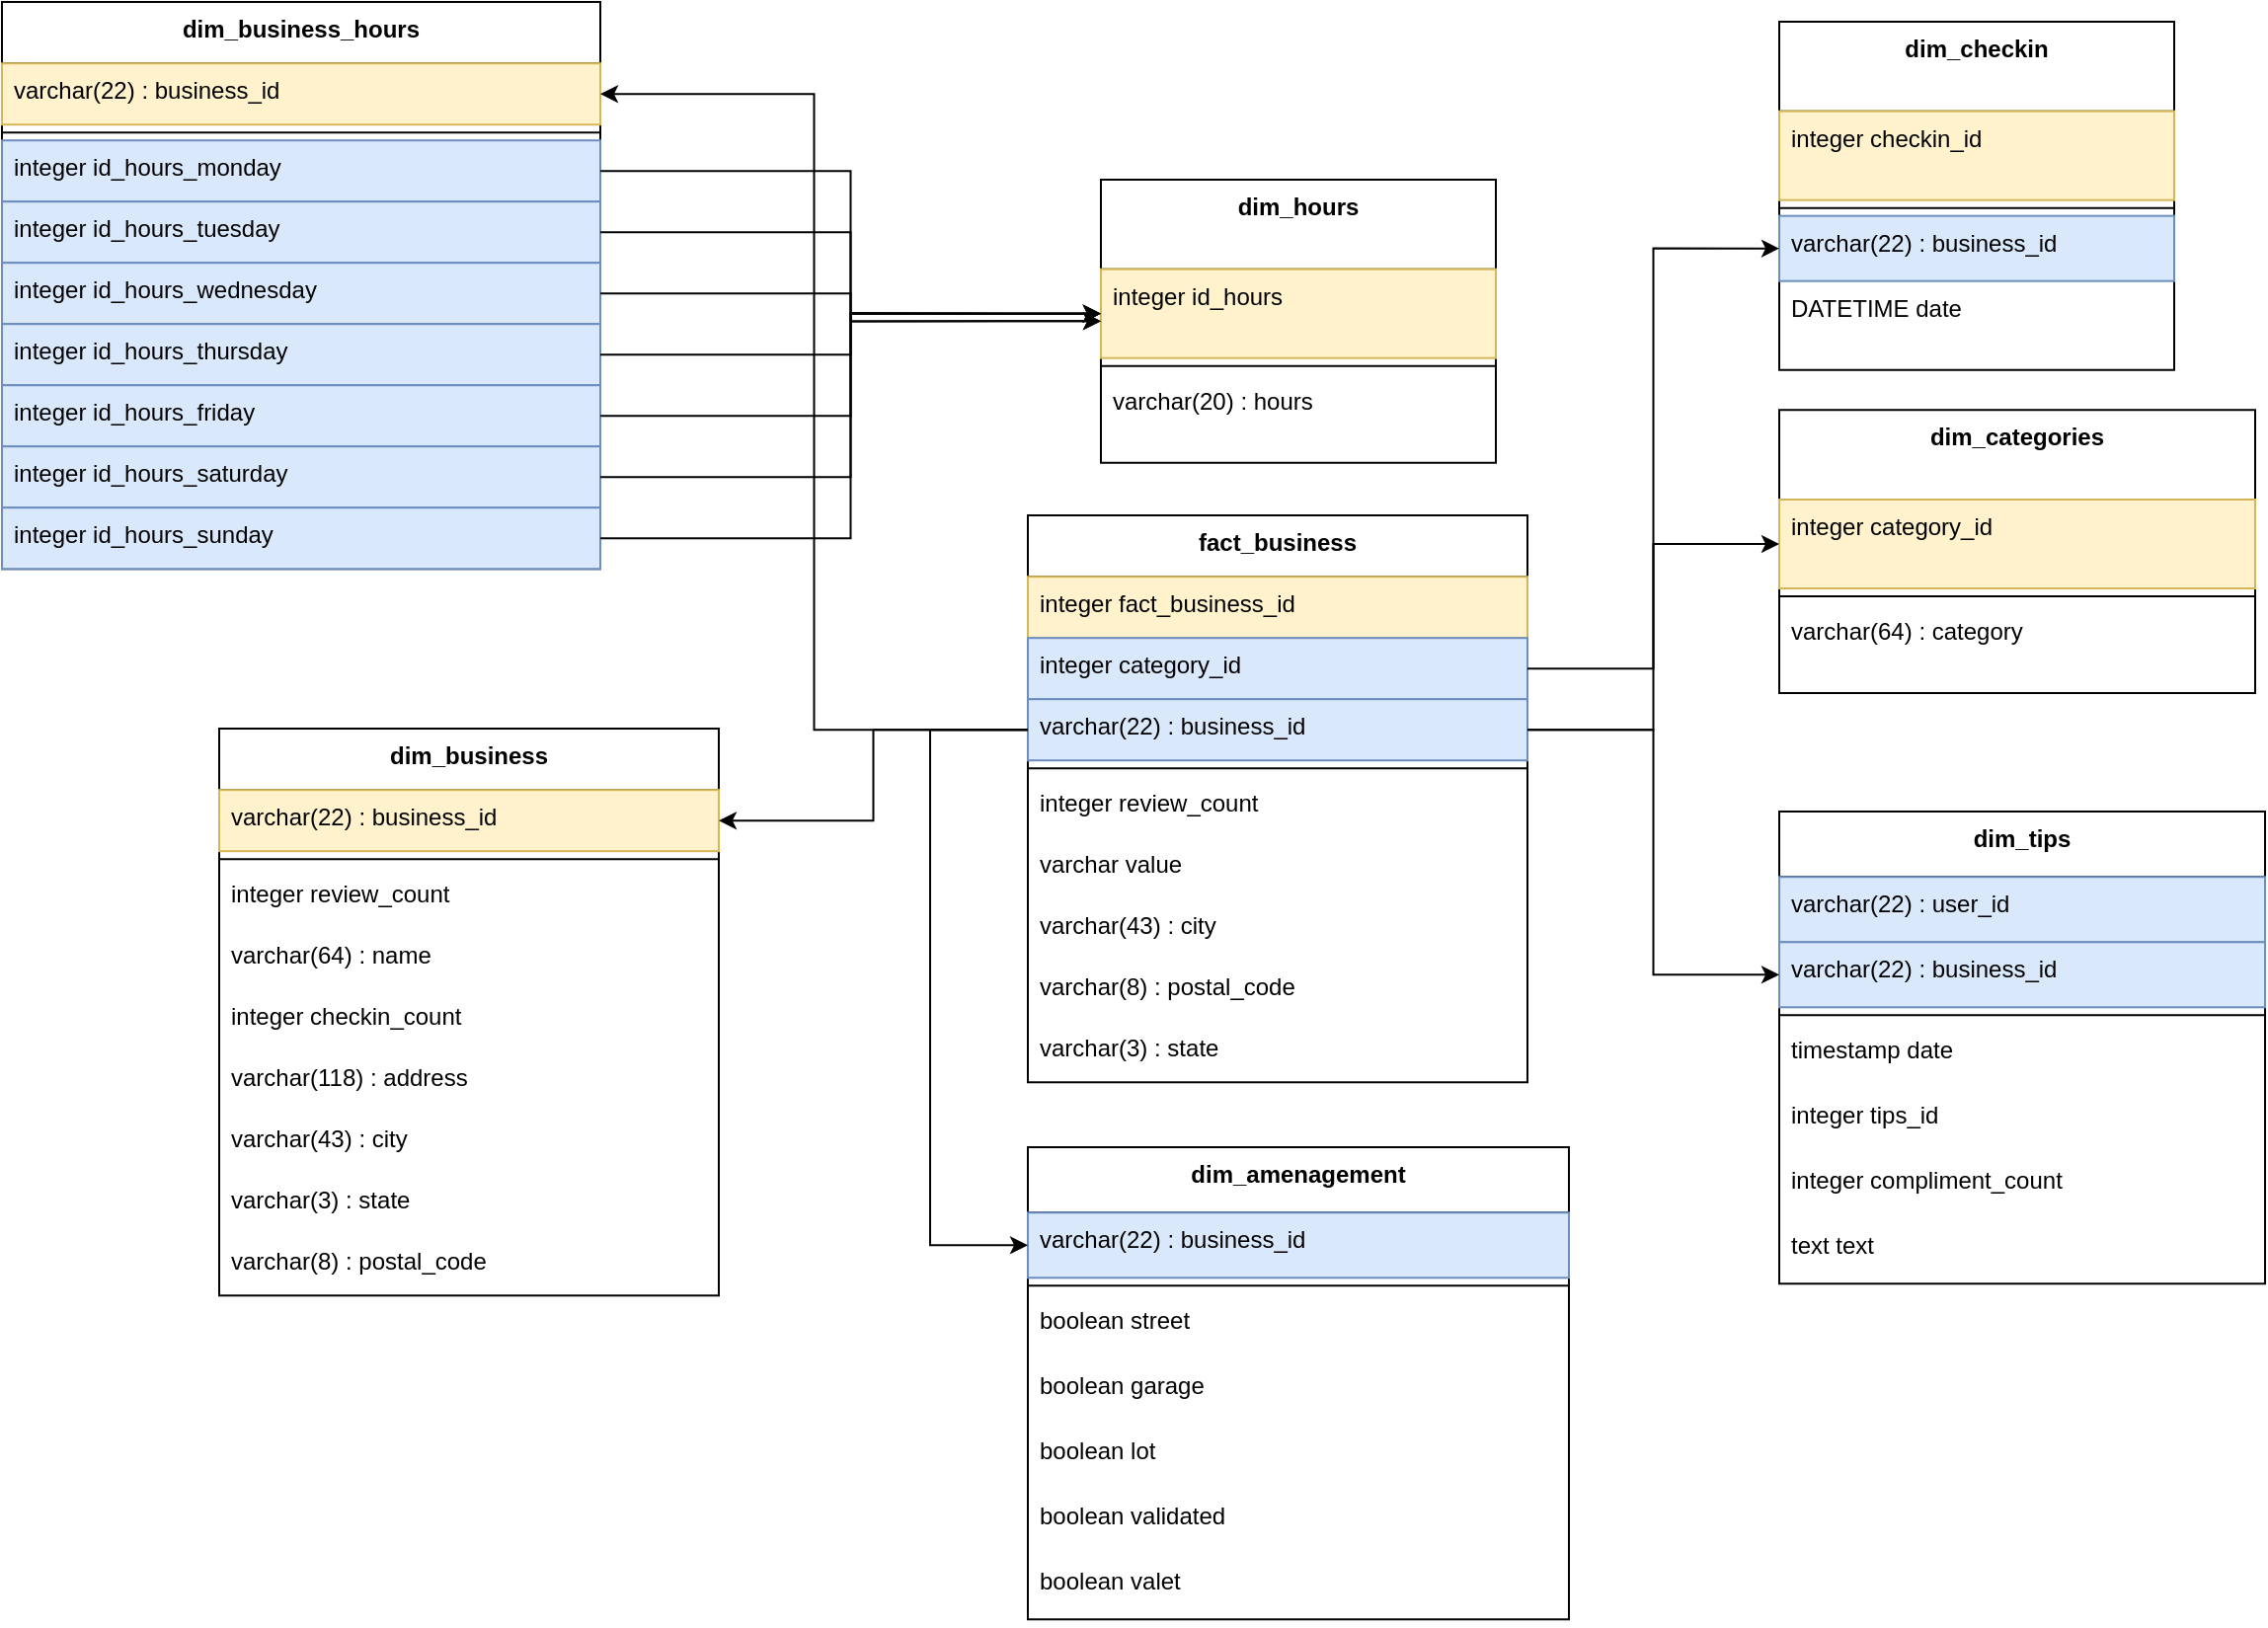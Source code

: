 <mxfile version="26.0.9">
  <diagram name="Page-1" id="iG6WOWYImpYf0nI91Xp_">
    <mxGraphModel dx="1238" dy="1689" grid="1" gridSize="10" guides="1" tooltips="1" connect="1" arrows="1" fold="1" page="0" pageScale="1" pageWidth="827" pageHeight="1169" math="0" shadow="0">
      <root>
        <mxCell id="0" />
        <mxCell id="1" parent="0" />
        <mxCell id="nSatROSDqOA8HZIKP9BX-1" value="dim_amenagement" style="swimlane;fontStyle=1;align=center;verticalAlign=top;childLayout=stackLayout;horizontal=1;startSize=33.143;horizontalStack=0;resizeParent=1;resizeParentMax=0;resizeLast=0;collapsible=0;marginBottom=0;" parent="1" vertex="1">
          <mxGeometry x="1029.5" y="40" width="274" height="239.143" as="geometry" />
        </mxCell>
        <mxCell id="nSatROSDqOA8HZIKP9BX-8" value="varchar(22) : business_id" style="text;strokeColor=#6c8ebf;fillColor=#dae8fc;align=left;verticalAlign=top;spacingLeft=4;spacingRight=4;overflow=hidden;rotatable=0;points=[[0,0.5],[1,0.5]];portConstraint=eastwest;" parent="nSatROSDqOA8HZIKP9BX-1" vertex="1">
          <mxGeometry y="33.143" width="274" height="33" as="geometry" />
        </mxCell>
        <mxCell id="nSatROSDqOA8HZIKP9BX-7" style="line;strokeWidth=1;fillColor=none;align=left;verticalAlign=middle;spacingTop=-1;spacingLeft=3;spacingRight=3;rotatable=0;labelPosition=right;points=[];portConstraint=eastwest;strokeColor=inherit;" parent="nSatROSDqOA8HZIKP9BX-1" vertex="1">
          <mxGeometry y="66.143" width="274" height="8" as="geometry" />
        </mxCell>
        <mxCell id="nSatROSDqOA8HZIKP9BX-3" value="boolean street" style="text;strokeColor=none;fillColor=none;align=left;verticalAlign=top;spacingLeft=4;spacingRight=4;overflow=hidden;rotatable=0;points=[[0,0.5],[1,0.5]];portConstraint=eastwest;" parent="nSatROSDqOA8HZIKP9BX-1" vertex="1">
          <mxGeometry y="74.143" width="274" height="33" as="geometry" />
        </mxCell>
        <mxCell id="nSatROSDqOA8HZIKP9BX-2" value="boolean garage" style="text;strokeColor=none;fillColor=none;align=left;verticalAlign=top;spacingLeft=4;spacingRight=4;overflow=hidden;rotatable=0;points=[[0,0.5],[1,0.5]];portConstraint=eastwest;" parent="nSatROSDqOA8HZIKP9BX-1" vertex="1">
          <mxGeometry y="107.143" width="274" height="33" as="geometry" />
        </mxCell>
        <mxCell id="nSatROSDqOA8HZIKP9BX-5" value="boolean lot" style="text;strokeColor=none;fillColor=none;align=left;verticalAlign=top;spacingLeft=4;spacingRight=4;overflow=hidden;rotatable=0;points=[[0,0.5],[1,0.5]];portConstraint=eastwest;" parent="nSatROSDqOA8HZIKP9BX-1" vertex="1">
          <mxGeometry y="140.143" width="274" height="33" as="geometry" />
        </mxCell>
        <mxCell id="nSatROSDqOA8HZIKP9BX-4" value="boolean validated" style="text;strokeColor=none;fillColor=none;align=left;verticalAlign=top;spacingLeft=4;spacingRight=4;overflow=hidden;rotatable=0;points=[[0,0.5],[1,0.5]];portConstraint=eastwest;" parent="nSatROSDqOA8HZIKP9BX-1" vertex="1">
          <mxGeometry y="173.143" width="274" height="33" as="geometry" />
        </mxCell>
        <mxCell id="nSatROSDqOA8HZIKP9BX-6" value="boolean valet" style="text;strokeColor=none;fillColor=none;align=left;verticalAlign=top;spacingLeft=4;spacingRight=4;overflow=hidden;rotatable=0;points=[[0,0.5],[1,0.5]];portConstraint=eastwest;" parent="nSatROSDqOA8HZIKP9BX-1" vertex="1">
          <mxGeometry y="206.143" width="274" height="33" as="geometry" />
        </mxCell>
        <mxCell id="nSatROSDqOA8HZIKP9BX-9" value="dim_business" style="swimlane;fontStyle=1;align=center;verticalAlign=top;childLayout=stackLayout;horizontal=1;startSize=31.111;horizontalStack=0;resizeParent=1;resizeParentMax=0;resizeLast=0;collapsible=0;marginBottom=0;" parent="1" vertex="1">
          <mxGeometry x="620" y="-172.03" width="253" height="287.111" as="geometry" />
        </mxCell>
        <mxCell id="nSatROSDqOA8HZIKP9BX-18" value="varchar(22) : business_id" style="text;strokeColor=#d6b656;fillColor=#fff2cc;align=left;verticalAlign=top;spacingLeft=4;spacingRight=4;overflow=hidden;rotatable=0;points=[[0,0.5],[1,0.5]];portConstraint=eastwest;" parent="nSatROSDqOA8HZIKP9BX-9" vertex="1">
          <mxGeometry y="31.111" width="253" height="31" as="geometry" />
        </mxCell>
        <mxCell id="nSatROSDqOA8HZIKP9BX-12" style="line;strokeWidth=1;fillColor=none;align=left;verticalAlign=middle;spacingTop=-1;spacingLeft=3;spacingRight=3;rotatable=0;labelPosition=right;points=[];portConstraint=eastwest;strokeColor=inherit;" parent="nSatROSDqOA8HZIKP9BX-9" vertex="1">
          <mxGeometry y="62.111" width="253" height="8" as="geometry" />
        </mxCell>
        <mxCell id="nSatROSDqOA8HZIKP9BX-10" value="integer review_count" style="text;strokeColor=none;fillColor=none;align=left;verticalAlign=top;spacingLeft=4;spacingRight=4;overflow=hidden;rotatable=0;points=[[0,0.5],[1,0.5]];portConstraint=eastwest;" parent="nSatROSDqOA8HZIKP9BX-9" vertex="1">
          <mxGeometry y="70.111" width="253" height="31" as="geometry" />
        </mxCell>
        <mxCell id="nSatROSDqOA8HZIKP9BX-13" value="varchar(64) : name" style="text;strokeColor=none;fillColor=none;align=left;verticalAlign=top;spacingLeft=4;spacingRight=4;overflow=hidden;rotatable=0;points=[[0,0.5],[1,0.5]];portConstraint=eastwest;" parent="nSatROSDqOA8HZIKP9BX-9" vertex="1">
          <mxGeometry y="101.111" width="253" height="31" as="geometry" />
        </mxCell>
        <mxCell id="nSatROSDqOA8HZIKP9BX-11" value="integer checkin_count" style="text;strokeColor=none;fillColor=none;align=left;verticalAlign=top;spacingLeft=4;spacingRight=4;overflow=hidden;rotatable=0;points=[[0,0.5],[1,0.5]];portConstraint=eastwest;" parent="nSatROSDqOA8HZIKP9BX-9" vertex="1">
          <mxGeometry y="132.111" width="253" height="31" as="geometry" />
        </mxCell>
        <mxCell id="nSatROSDqOA8HZIKP9BX-14" value="varchar(118) : address" style="text;strokeColor=none;fillColor=none;align=left;verticalAlign=top;spacingLeft=4;spacingRight=4;overflow=hidden;rotatable=0;points=[[0,0.5],[1,0.5]];portConstraint=eastwest;" parent="nSatROSDqOA8HZIKP9BX-9" vertex="1">
          <mxGeometry y="163.111" width="253" height="31" as="geometry" />
        </mxCell>
        <mxCell id="nSatROSDqOA8HZIKP9BX-15" value="varchar(43) : city" style="text;strokeColor=none;fillColor=none;align=left;verticalAlign=top;spacingLeft=4;spacingRight=4;overflow=hidden;rotatable=0;points=[[0,0.5],[1,0.5]];portConstraint=eastwest;" parent="nSatROSDqOA8HZIKP9BX-9" vertex="1">
          <mxGeometry y="194.111" width="253" height="31" as="geometry" />
        </mxCell>
        <mxCell id="nSatROSDqOA8HZIKP9BX-16" value="varchar(3) : state" style="text;strokeColor=none;fillColor=none;align=left;verticalAlign=top;spacingLeft=4;spacingRight=4;overflow=hidden;rotatable=0;points=[[0,0.5],[1,0.5]];portConstraint=eastwest;" parent="nSatROSDqOA8HZIKP9BX-9" vertex="1">
          <mxGeometry y="225.111" width="253" height="31" as="geometry" />
        </mxCell>
        <mxCell id="nSatROSDqOA8HZIKP9BX-17" value="varchar(8) : postal_code" style="text;strokeColor=none;fillColor=none;align=left;verticalAlign=top;spacingLeft=4;spacingRight=4;overflow=hidden;rotatable=0;points=[[0,0.5],[1,0.5]];portConstraint=eastwest;" parent="nSatROSDqOA8HZIKP9BX-9" vertex="1">
          <mxGeometry y="256.111" width="253" height="31" as="geometry" />
        </mxCell>
        <mxCell id="nSatROSDqOA8HZIKP9BX-19" value="dim_business_hours" style="swimlane;fontStyle=1;align=center;verticalAlign=top;childLayout=stackLayout;horizontal=1;startSize=31.111;horizontalStack=0;resizeParent=1;resizeParentMax=0;resizeLast=0;collapsible=0;marginBottom=0;" parent="1" vertex="1">
          <mxGeometry x="510" y="-540" width="303" height="287.111" as="geometry" />
        </mxCell>
        <mxCell id="nSatROSDqOA8HZIKP9BX-28" value="varchar(22) : business_id" style="text;strokeColor=#d6b656;fillColor=#fff2cc;align=left;verticalAlign=top;spacingLeft=4;spacingRight=4;overflow=hidden;rotatable=0;points=[[0,0.5],[1,0.5]];portConstraint=eastwest;" parent="nSatROSDqOA8HZIKP9BX-19" vertex="1">
          <mxGeometry y="31.111" width="303" height="31" as="geometry" />
        </mxCell>
        <mxCell id="nSatROSDqOA8HZIKP9BX-27" style="line;strokeWidth=1;fillColor=none;align=left;verticalAlign=middle;spacingTop=-1;spacingLeft=3;spacingRight=3;rotatable=0;labelPosition=right;points=[];portConstraint=eastwest;strokeColor=inherit;" parent="nSatROSDqOA8HZIKP9BX-19" vertex="1">
          <mxGeometry y="62.111" width="303" height="8" as="geometry" />
        </mxCell>
        <mxCell id="nSatROSDqOA8HZIKP9BX-20" value="integer id_hours_monday" style="text;strokeColor=#6c8ebf;fillColor=#dae8fc;align=left;verticalAlign=top;spacingLeft=4;spacingRight=4;overflow=hidden;rotatable=0;points=[[0,0.5],[1,0.5]];portConstraint=eastwest;" parent="nSatROSDqOA8HZIKP9BX-19" vertex="1">
          <mxGeometry y="70.111" width="303" height="31" as="geometry" />
        </mxCell>
        <mxCell id="nSatROSDqOA8HZIKP9BX-21" value="integer id_hours_tuesday" style="text;strokeColor=#6c8ebf;fillColor=#dae8fc;align=left;verticalAlign=top;spacingLeft=4;spacingRight=4;overflow=hidden;rotatable=0;points=[[0,0.5],[1,0.5]];portConstraint=eastwest;" parent="nSatROSDqOA8HZIKP9BX-19" vertex="1">
          <mxGeometry y="101.111" width="303" height="31" as="geometry" />
        </mxCell>
        <mxCell id="nSatROSDqOA8HZIKP9BX-22" value="integer id_hours_wednesday" style="text;strokeColor=#6c8ebf;fillColor=#dae8fc;align=left;verticalAlign=top;spacingLeft=4;spacingRight=4;overflow=hidden;rotatable=0;points=[[0,0.5],[1,0.5]];portConstraint=eastwest;" parent="nSatROSDqOA8HZIKP9BX-19" vertex="1">
          <mxGeometry y="132.111" width="303" height="31" as="geometry" />
        </mxCell>
        <mxCell id="nSatROSDqOA8HZIKP9BX-23" value="integer id_hours_thursday" style="text;strokeColor=#6c8ebf;fillColor=#dae8fc;align=left;verticalAlign=top;spacingLeft=4;spacingRight=4;overflow=hidden;rotatable=0;points=[[0,0.5],[1,0.5]];portConstraint=eastwest;" parent="nSatROSDqOA8HZIKP9BX-19" vertex="1">
          <mxGeometry y="163.111" width="303" height="31" as="geometry" />
        </mxCell>
        <mxCell id="nSatROSDqOA8HZIKP9BX-24" value="integer id_hours_friday" style="text;strokeColor=#6c8ebf;fillColor=#dae8fc;align=left;verticalAlign=top;spacingLeft=4;spacingRight=4;overflow=hidden;rotatable=0;points=[[0,0.5],[1,0.5]];portConstraint=eastwest;" parent="nSatROSDqOA8HZIKP9BX-19" vertex="1">
          <mxGeometry y="194.111" width="303" height="31" as="geometry" />
        </mxCell>
        <mxCell id="nSatROSDqOA8HZIKP9BX-25" value="integer id_hours_saturday" style="text;strokeColor=#6c8ebf;fillColor=#dae8fc;align=left;verticalAlign=top;spacingLeft=4;spacingRight=4;overflow=hidden;rotatable=0;points=[[0,0.5],[1,0.5]];portConstraint=eastwest;" parent="nSatROSDqOA8HZIKP9BX-19" vertex="1">
          <mxGeometry y="225.111" width="303" height="31" as="geometry" />
        </mxCell>
        <mxCell id="nSatROSDqOA8HZIKP9BX-26" value="integer id_hours_sunday" style="text;strokeColor=#6c8ebf;fillColor=#dae8fc;align=left;verticalAlign=top;spacingLeft=4;spacingRight=4;overflow=hidden;rotatable=0;points=[[0,0.5],[1,0.5]];portConstraint=eastwest;" parent="nSatROSDqOA8HZIKP9BX-19" vertex="1">
          <mxGeometry y="256.111" width="303" height="31" as="geometry" />
        </mxCell>
        <mxCell id="nSatROSDqOA8HZIKP9BX-29" value="dim_categories" style="swimlane;fontStyle=1;align=center;verticalAlign=top;childLayout=stackLayout;horizontal=1;startSize=45.333;horizontalStack=0;resizeParent=1;resizeParentMax=0;resizeLast=0;collapsible=0;marginBottom=0;" parent="1" vertex="1">
          <mxGeometry x="1410" y="-333.33" width="241" height="143.333" as="geometry" />
        </mxCell>
        <mxCell id="nSatROSDqOA8HZIKP9BX-30" value="integer category_id" style="text;strokeColor=#d6b656;fillColor=#fff2cc;align=left;verticalAlign=top;spacingLeft=4;spacingRight=4;overflow=hidden;rotatable=0;points=[[0,0.5],[1,0.5]];portConstraint=eastwest;" parent="nSatROSDqOA8HZIKP9BX-29" vertex="1">
          <mxGeometry y="45.333" width="241" height="45" as="geometry" />
        </mxCell>
        <mxCell id="nSatROSDqOA8HZIKP9BX-31" style="line;strokeWidth=1;fillColor=none;align=left;verticalAlign=middle;spacingTop=-1;spacingLeft=3;spacingRight=3;rotatable=0;labelPosition=right;points=[];portConstraint=eastwest;strokeColor=inherit;" parent="nSatROSDqOA8HZIKP9BX-29" vertex="1">
          <mxGeometry y="90.333" width="241" height="8" as="geometry" />
        </mxCell>
        <mxCell id="nSatROSDqOA8HZIKP9BX-32" value="varchar(64) : category" style="text;strokeColor=none;fillColor=none;align=left;verticalAlign=top;spacingLeft=4;spacingRight=4;overflow=hidden;rotatable=0;points=[[0,0.5],[1,0.5]];portConstraint=eastwest;" parent="nSatROSDqOA8HZIKP9BX-29" vertex="1">
          <mxGeometry y="98.333" width="241" height="45" as="geometry" />
        </mxCell>
        <mxCell id="nSatROSDqOA8HZIKP9BX-33" value="dim_hours" style="swimlane;fontStyle=1;align=center;verticalAlign=top;childLayout=stackLayout;horizontal=1;startSize=45.333;horizontalStack=0;resizeParent=1;resizeParentMax=0;resizeLast=0;collapsible=0;marginBottom=0;" parent="1" vertex="1">
          <mxGeometry x="1066.5" y="-450" width="200" height="143.333" as="geometry" />
        </mxCell>
        <mxCell id="nSatROSDqOA8HZIKP9BX-34" value="integer id_hours" style="text;strokeColor=#d6b656;fillColor=#fff2cc;align=left;verticalAlign=top;spacingLeft=4;spacingRight=4;overflow=hidden;rotatable=0;points=[[0,0.5],[1,0.5]];portConstraint=eastwest;" parent="nSatROSDqOA8HZIKP9BX-33" vertex="1">
          <mxGeometry y="45.333" width="200" height="45" as="geometry" />
        </mxCell>
        <mxCell id="nSatROSDqOA8HZIKP9BX-35" style="line;strokeWidth=1;fillColor=none;align=left;verticalAlign=middle;spacingTop=-1;spacingLeft=3;spacingRight=3;rotatable=0;labelPosition=right;points=[];portConstraint=eastwest;strokeColor=inherit;" parent="nSatROSDqOA8HZIKP9BX-33" vertex="1">
          <mxGeometry y="90.333" width="200" height="8" as="geometry" />
        </mxCell>
        <mxCell id="nSatROSDqOA8HZIKP9BX-36" value="varchar(20) : hours" style="text;strokeColor=none;fillColor=none;align=left;verticalAlign=top;spacingLeft=4;spacingRight=4;overflow=hidden;rotatable=0;points=[[0,0.5],[1,0.5]];portConstraint=eastwest;" parent="nSatROSDqOA8HZIKP9BX-33" vertex="1">
          <mxGeometry y="98.333" width="200" height="45" as="geometry" />
        </mxCell>
        <mxCell id="nSatROSDqOA8HZIKP9BX-37" value="dim_tips" style="swimlane;fontStyle=1;align=center;verticalAlign=top;childLayout=stackLayout;horizontal=1;startSize=33.143;horizontalStack=0;resizeParent=1;resizeParentMax=0;resizeLast=0;collapsible=0;marginBottom=0;" parent="1" vertex="1">
          <mxGeometry x="1410" y="-130" width="246" height="239.143" as="geometry" />
        </mxCell>
        <mxCell id="nSatROSDqOA8HZIKP9BX-43" value="varchar(22) : user_id" style="text;strokeColor=#6c8ebf;fillColor=#dae8fc;align=left;verticalAlign=top;spacingLeft=4;spacingRight=4;overflow=hidden;rotatable=0;points=[[0,0.5],[1,0.5]];portConstraint=eastwest;" parent="nSatROSDqOA8HZIKP9BX-37" vertex="1">
          <mxGeometry y="33.143" width="246" height="33" as="geometry" />
        </mxCell>
        <mxCell id="nSatROSDqOA8HZIKP9BX-44" value="varchar(22) : business_id" style="text;strokeColor=#6c8ebf;fillColor=#dae8fc;align=left;verticalAlign=top;spacingLeft=4;spacingRight=4;overflow=hidden;rotatable=0;points=[[0,0.5],[1,0.5]];portConstraint=eastwest;" parent="nSatROSDqOA8HZIKP9BX-37" vertex="1">
          <mxGeometry y="66.143" width="246" height="33" as="geometry" />
        </mxCell>
        <mxCell id="nSatROSDqOA8HZIKP9BX-42" style="line;strokeWidth=1;fillColor=none;align=left;verticalAlign=middle;spacingTop=-1;spacingLeft=3;spacingRight=3;rotatable=0;labelPosition=right;points=[];portConstraint=eastwest;strokeColor=inherit;" parent="nSatROSDqOA8HZIKP9BX-37" vertex="1">
          <mxGeometry y="99.143" width="246" height="8" as="geometry" />
        </mxCell>
        <mxCell id="nSatROSDqOA8HZIKP9BX-40" value="timestamp date" style="text;strokeColor=none;fillColor=none;align=left;verticalAlign=top;spacingLeft=4;spacingRight=4;overflow=hidden;rotatable=0;points=[[0,0.5],[1,0.5]];portConstraint=eastwest;" parent="nSatROSDqOA8HZIKP9BX-37" vertex="1">
          <mxGeometry y="107.143" width="246" height="33" as="geometry" />
        </mxCell>
        <mxCell id="nSatROSDqOA8HZIKP9BX-41" value="integer tips_id" style="text;strokeColor=none;fillColor=none;align=left;verticalAlign=top;spacingLeft=4;spacingRight=4;overflow=hidden;rotatable=0;points=[[0,0.5],[1,0.5]];portConstraint=eastwest;" parent="nSatROSDqOA8HZIKP9BX-37" vertex="1">
          <mxGeometry y="140.143" width="246" height="33" as="geometry" />
        </mxCell>
        <mxCell id="nSatROSDqOA8HZIKP9BX-38" value="integer compliment_count" style="text;strokeColor=none;fillColor=none;align=left;verticalAlign=top;spacingLeft=4;spacingRight=4;overflow=hidden;rotatable=0;points=[[0,0.5],[1,0.5]];portConstraint=eastwest;" parent="nSatROSDqOA8HZIKP9BX-37" vertex="1">
          <mxGeometry y="173.143" width="246" height="33" as="geometry" />
        </mxCell>
        <mxCell id="nSatROSDqOA8HZIKP9BX-39" value="text text" style="text;strokeColor=none;fillColor=none;align=left;verticalAlign=top;spacingLeft=4;spacingRight=4;overflow=hidden;rotatable=0;points=[[0,0.5],[1,0.5]];portConstraint=eastwest;" parent="nSatROSDqOA8HZIKP9BX-37" vertex="1">
          <mxGeometry y="206.143" width="246" height="33" as="geometry" />
        </mxCell>
        <mxCell id="nSatROSDqOA8HZIKP9BX-45" value="fact_business" style="swimlane;fontStyle=1;align=center;verticalAlign=top;childLayout=stackLayout;horizontal=1;startSize=31.111;horizontalStack=0;resizeParent=1;resizeParentMax=0;resizeLast=0;collapsible=0;marginBottom=0;" parent="1" vertex="1">
          <mxGeometry x="1029.5" y="-280" width="253" height="287.111" as="geometry" />
        </mxCell>
        <mxCell id="nSatROSDqOA8HZIKP9BX-49" value="integer fact_business_id" style="text;strokeColor=#d6b656;fillColor=#fff2cc;align=left;verticalAlign=top;spacingLeft=4;spacingRight=4;overflow=hidden;rotatable=0;points=[[0,0.5],[1,0.5]];portConstraint=eastwest;" parent="nSatROSDqOA8HZIKP9BX-45" vertex="1">
          <mxGeometry y="31.111" width="253" height="31" as="geometry" />
        </mxCell>
        <mxCell id="nSatROSDqOA8HZIKP9BX-46" value="integer category_id" style="text;strokeColor=#6c8ebf;fillColor=#dae8fc;align=left;verticalAlign=top;spacingLeft=4;spacingRight=4;overflow=hidden;rotatable=0;points=[[0,0.5],[1,0.5]];portConstraint=eastwest;" parent="nSatROSDqOA8HZIKP9BX-45" vertex="1">
          <mxGeometry y="62.111" width="253" height="31" as="geometry" />
        </mxCell>
        <mxCell id="nSatROSDqOA8HZIKP9BX-51" value="varchar(22) : business_id" style="text;strokeColor=#6c8ebf;fillColor=#dae8fc;align=left;verticalAlign=top;spacingLeft=4;spacingRight=4;overflow=hidden;rotatable=0;points=[[0,0.5],[1,0.5]];portConstraint=eastwest;" parent="nSatROSDqOA8HZIKP9BX-45" vertex="1">
          <mxGeometry y="93.111" width="253" height="31" as="geometry" />
        </mxCell>
        <mxCell id="nSatROSDqOA8HZIKP9BX-50" style="line;strokeWidth=1;fillColor=none;align=left;verticalAlign=middle;spacingTop=-1;spacingLeft=3;spacingRight=3;rotatable=0;labelPosition=right;points=[];portConstraint=eastwest;strokeColor=inherit;" parent="nSatROSDqOA8HZIKP9BX-45" vertex="1">
          <mxGeometry y="124.111" width="253" height="8" as="geometry" />
        </mxCell>
        <mxCell id="nSatROSDqOA8HZIKP9BX-47" value="integer review_count" style="text;strokeColor=none;fillColor=none;align=left;verticalAlign=top;spacingLeft=4;spacingRight=4;overflow=hidden;rotatable=0;points=[[0,0.5],[1,0.5]];portConstraint=eastwest;" parent="nSatROSDqOA8HZIKP9BX-45" vertex="1">
          <mxGeometry y="132.111" width="253" height="31" as="geometry" />
        </mxCell>
        <mxCell id="nSatROSDqOA8HZIKP9BX-48" value="varchar value" style="text;strokeColor=none;fillColor=none;align=left;verticalAlign=top;spacingLeft=4;spacingRight=4;overflow=hidden;rotatable=0;points=[[0,0.5],[1,0.5]];portConstraint=eastwest;" parent="nSatROSDqOA8HZIKP9BX-45" vertex="1">
          <mxGeometry y="163.111" width="253" height="31" as="geometry" />
        </mxCell>
        <mxCell id="nSatROSDqOA8HZIKP9BX-52" value="varchar(43) : city" style="text;strokeColor=none;fillColor=none;align=left;verticalAlign=top;spacingLeft=4;spacingRight=4;overflow=hidden;rotatable=0;points=[[0,0.5],[1,0.5]];portConstraint=eastwest;" parent="nSatROSDqOA8HZIKP9BX-45" vertex="1">
          <mxGeometry y="194.111" width="253" height="31" as="geometry" />
        </mxCell>
        <mxCell id="nSatROSDqOA8HZIKP9BX-53" value="varchar(8) : postal_code" style="text;strokeColor=none;fillColor=none;align=left;verticalAlign=top;spacingLeft=4;spacingRight=4;overflow=hidden;rotatable=0;points=[[0,0.5],[1,0.5]];portConstraint=eastwest;" parent="nSatROSDqOA8HZIKP9BX-45" vertex="1">
          <mxGeometry y="225.111" width="253" height="31" as="geometry" />
        </mxCell>
        <mxCell id="nSatROSDqOA8HZIKP9BX-54" value="varchar(3) : state" style="text;strokeColor=none;fillColor=none;align=left;verticalAlign=top;spacingLeft=4;spacingRight=4;overflow=hidden;rotatable=0;points=[[0,0.5],[1,0.5]];portConstraint=eastwest;" parent="nSatROSDqOA8HZIKP9BX-45" vertex="1">
          <mxGeometry y="256.111" width="253" height="31" as="geometry" />
        </mxCell>
        <mxCell id="IWlMOe-Lm6GYMP7xSALI-3" style="edgeStyle=orthogonalEdgeStyle;rounded=0;orthogonalLoop=1;jettySize=auto;html=1;entryX=0;entryY=0.5;entryDx=0;entryDy=0;" parent="1" source="nSatROSDqOA8HZIKP9BX-46" target="nSatROSDqOA8HZIKP9BX-30" edge="1">
          <mxGeometry relative="1" as="geometry" />
        </mxCell>
        <mxCell id="IWlMOe-Lm6GYMP7xSALI-4" style="edgeStyle=orthogonalEdgeStyle;rounded=0;orthogonalLoop=1;jettySize=auto;html=1;entryX=1;entryY=0.5;entryDx=0;entryDy=0;" parent="1" source="nSatROSDqOA8HZIKP9BX-51" target="nSatROSDqOA8HZIKP9BX-18" edge="1">
          <mxGeometry relative="1" as="geometry" />
        </mxCell>
        <mxCell id="IWlMOe-Lm6GYMP7xSALI-5" style="edgeStyle=orthogonalEdgeStyle;rounded=0;orthogonalLoop=1;jettySize=auto;html=1;entryX=1;entryY=0.5;entryDx=0;entryDy=0;" parent="1" source="nSatROSDqOA8HZIKP9BX-51" target="nSatROSDqOA8HZIKP9BX-28" edge="1">
          <mxGeometry relative="1" as="geometry" />
        </mxCell>
        <mxCell id="IWlMOe-Lm6GYMP7xSALI-6" style="edgeStyle=orthogonalEdgeStyle;rounded=0;orthogonalLoop=1;jettySize=auto;html=1;entryX=0;entryY=0.5;entryDx=0;entryDy=0;" parent="1" source="nSatROSDqOA8HZIKP9BX-51" target="nSatROSDqOA8HZIKP9BX-44" edge="1">
          <mxGeometry relative="1" as="geometry" />
        </mxCell>
        <mxCell id="IWlMOe-Lm6GYMP7xSALI-8" style="edgeStyle=orthogonalEdgeStyle;rounded=0;orthogonalLoop=1;jettySize=auto;html=1;entryX=0;entryY=0.5;entryDx=0;entryDy=0;" parent="1" source="nSatROSDqOA8HZIKP9BX-51" target="nSatROSDqOA8HZIKP9BX-8" edge="1">
          <mxGeometry relative="1" as="geometry">
            <Array as="points">
              <mxPoint x="980" y="-171" />
              <mxPoint x="980" y="90" />
            </Array>
          </mxGeometry>
        </mxCell>
        <mxCell id="IWlMOe-Lm6GYMP7xSALI-9" style="edgeStyle=orthogonalEdgeStyle;rounded=0;orthogonalLoop=1;jettySize=auto;html=1;entryX=0;entryY=0.5;entryDx=0;entryDy=0;" parent="1" source="nSatROSDqOA8HZIKP9BX-20" target="nSatROSDqOA8HZIKP9BX-33" edge="1">
          <mxGeometry relative="1" as="geometry" />
        </mxCell>
        <mxCell id="IWlMOe-Lm6GYMP7xSALI-10" style="edgeStyle=orthogonalEdgeStyle;rounded=0;orthogonalLoop=1;jettySize=auto;html=1;entryX=0;entryY=0.5;entryDx=0;entryDy=0;" parent="1" source="nSatROSDqOA8HZIKP9BX-21" target="nSatROSDqOA8HZIKP9BX-33" edge="1">
          <mxGeometry relative="1" as="geometry" />
        </mxCell>
        <mxCell id="IWlMOe-Lm6GYMP7xSALI-11" style="edgeStyle=orthogonalEdgeStyle;rounded=0;orthogonalLoop=1;jettySize=auto;html=1;entryX=0;entryY=0.5;entryDx=0;entryDy=0;" parent="1" source="nSatROSDqOA8HZIKP9BX-22" target="nSatROSDqOA8HZIKP9BX-34" edge="1">
          <mxGeometry relative="1" as="geometry" />
        </mxCell>
        <mxCell id="IWlMOe-Lm6GYMP7xSALI-12" style="edgeStyle=orthogonalEdgeStyle;rounded=0;orthogonalLoop=1;jettySize=auto;html=1;entryX=0;entryY=0.5;entryDx=0;entryDy=0;" parent="1" source="nSatROSDqOA8HZIKP9BX-23" target="nSatROSDqOA8HZIKP9BX-34" edge="1">
          <mxGeometry relative="1" as="geometry" />
        </mxCell>
        <mxCell id="IWlMOe-Lm6GYMP7xSALI-13" style="edgeStyle=orthogonalEdgeStyle;rounded=0;orthogonalLoop=1;jettySize=auto;html=1;entryX=0;entryY=0.5;entryDx=0;entryDy=0;" parent="1" source="nSatROSDqOA8HZIKP9BX-26" target="nSatROSDqOA8HZIKP9BX-34" edge="1">
          <mxGeometry relative="1" as="geometry" />
        </mxCell>
        <mxCell id="IWlMOe-Lm6GYMP7xSALI-14" style="edgeStyle=orthogonalEdgeStyle;rounded=0;orthogonalLoop=1;jettySize=auto;html=1;entryX=0;entryY=0.5;entryDx=0;entryDy=0;" parent="1" source="nSatROSDqOA8HZIKP9BX-25" target="nSatROSDqOA8HZIKP9BX-34" edge="1">
          <mxGeometry relative="1" as="geometry" />
        </mxCell>
        <mxCell id="IWlMOe-Lm6GYMP7xSALI-15" style="edgeStyle=orthogonalEdgeStyle;rounded=0;orthogonalLoop=1;jettySize=auto;html=1;entryX=0;entryY=0.5;entryDx=0;entryDy=0;" parent="1" source="nSatROSDqOA8HZIKP9BX-24" target="nSatROSDqOA8HZIKP9BX-34" edge="1">
          <mxGeometry relative="1" as="geometry">
            <mxPoint x="1160" y="-420" as="targetPoint" />
          </mxGeometry>
        </mxCell>
        <mxCell id="XcqKkSODKsZV4r_sSvxA-1" value="dim_checkin" style="swimlane;fontStyle=1;align=center;verticalAlign=top;childLayout=stackLayout;horizontal=1;startSize=45.333;horizontalStack=0;resizeParent=1;resizeParentMax=0;resizeLast=0;collapsible=0;marginBottom=0;" vertex="1" parent="1">
          <mxGeometry x="1410" y="-530" width="200" height="176.333" as="geometry" />
        </mxCell>
        <mxCell id="XcqKkSODKsZV4r_sSvxA-2" value="integer checkin_id" style="text;strokeColor=#d6b656;fillColor=#fff2cc;align=left;verticalAlign=top;spacingLeft=4;spacingRight=4;overflow=hidden;rotatable=0;points=[[0,0.5],[1,0.5]];portConstraint=eastwest;" vertex="1" parent="XcqKkSODKsZV4r_sSvxA-1">
          <mxGeometry y="45.333" width="200" height="45" as="geometry" />
        </mxCell>
        <mxCell id="XcqKkSODKsZV4r_sSvxA-3" style="line;strokeWidth=1;fillColor=none;align=left;verticalAlign=middle;spacingTop=-1;spacingLeft=3;spacingRight=3;rotatable=0;labelPosition=right;points=[];portConstraint=eastwest;strokeColor=inherit;" vertex="1" parent="XcqKkSODKsZV4r_sSvxA-1">
          <mxGeometry y="90.333" width="200" height="8" as="geometry" />
        </mxCell>
        <mxCell id="XcqKkSODKsZV4r_sSvxA-7" value="varchar(22) : business_id" style="text;strokeColor=#6c8ebf;fillColor=#dae8fc;align=left;verticalAlign=top;spacingLeft=4;spacingRight=4;overflow=hidden;rotatable=0;points=[[0,0.5],[1,0.5]];portConstraint=eastwest;" vertex="1" parent="XcqKkSODKsZV4r_sSvxA-1">
          <mxGeometry y="98.333" width="200" height="33" as="geometry" />
        </mxCell>
        <mxCell id="XcqKkSODKsZV4r_sSvxA-5" value="DATETIME date" style="text;align=left;verticalAlign=top;spacingLeft=4;spacingRight=4;overflow=hidden;rotatable=0;points=[[0,0.5],[1,0.5]];portConstraint=eastwest;" vertex="1" parent="XcqKkSODKsZV4r_sSvxA-1">
          <mxGeometry y="131.333" width="200" height="45" as="geometry" />
        </mxCell>
        <mxCell id="XcqKkSODKsZV4r_sSvxA-8" style="edgeStyle=orthogonalEdgeStyle;rounded=0;orthogonalLoop=1;jettySize=auto;html=1;entryX=0;entryY=0.5;entryDx=0;entryDy=0;" edge="1" parent="1" source="nSatROSDqOA8HZIKP9BX-51" target="XcqKkSODKsZV4r_sSvxA-7">
          <mxGeometry relative="1" as="geometry" />
        </mxCell>
      </root>
    </mxGraphModel>
  </diagram>
</mxfile>
